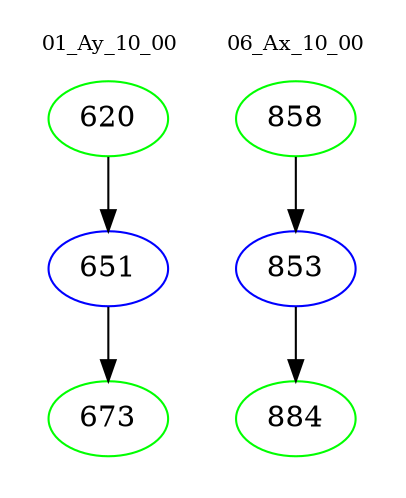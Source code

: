 digraph{
subgraph cluster_0 {
color = white
label = "01_Ay_10_00";
fontsize=10;
T0_620 [label="620", color="green"]
T0_620 -> T0_651 [color="black"]
T0_651 [label="651", color="blue"]
T0_651 -> T0_673 [color="black"]
T0_673 [label="673", color="green"]
}
subgraph cluster_1 {
color = white
label = "06_Ax_10_00";
fontsize=10;
T1_858 [label="858", color="green"]
T1_858 -> T1_853 [color="black"]
T1_853 [label="853", color="blue"]
T1_853 -> T1_884 [color="black"]
T1_884 [label="884", color="green"]
}
}
